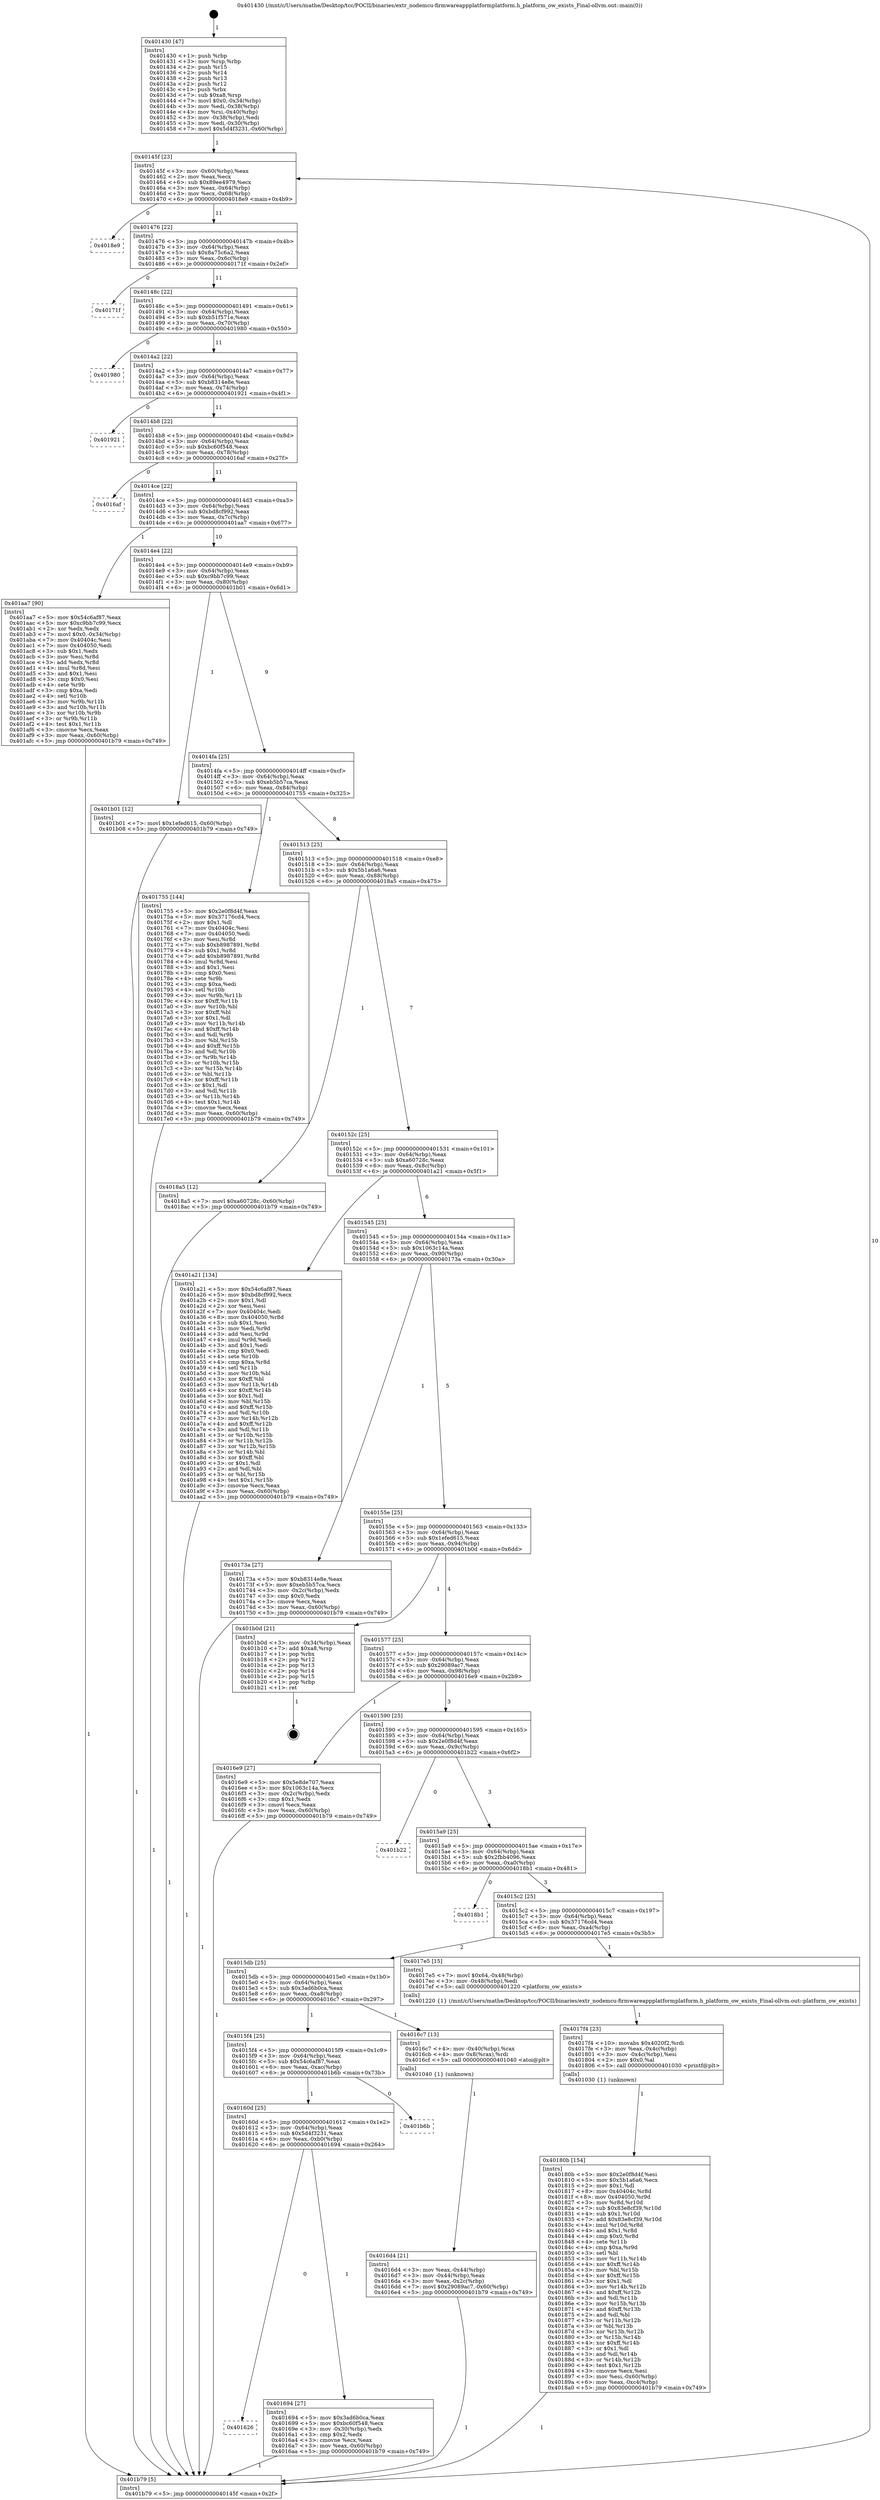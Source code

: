 digraph "0x401430" {
  label = "0x401430 (/mnt/c/Users/mathe/Desktop/tcc/POCII/binaries/extr_nodemcu-firmwareappplatformplatform.h_platform_ow_exists_Final-ollvm.out::main(0))"
  labelloc = "t"
  node[shape=record]

  Entry [label="",width=0.3,height=0.3,shape=circle,fillcolor=black,style=filled]
  "0x40145f" [label="{
     0x40145f [23]\l
     | [instrs]\l
     &nbsp;&nbsp;0x40145f \<+3\>: mov -0x60(%rbp),%eax\l
     &nbsp;&nbsp;0x401462 \<+2\>: mov %eax,%ecx\l
     &nbsp;&nbsp;0x401464 \<+6\>: sub $0x89ee4979,%ecx\l
     &nbsp;&nbsp;0x40146a \<+3\>: mov %eax,-0x64(%rbp)\l
     &nbsp;&nbsp;0x40146d \<+3\>: mov %ecx,-0x68(%rbp)\l
     &nbsp;&nbsp;0x401470 \<+6\>: je 00000000004018e9 \<main+0x4b9\>\l
  }"]
  "0x4018e9" [label="{
     0x4018e9\l
  }", style=dashed]
  "0x401476" [label="{
     0x401476 [22]\l
     | [instrs]\l
     &nbsp;&nbsp;0x401476 \<+5\>: jmp 000000000040147b \<main+0x4b\>\l
     &nbsp;&nbsp;0x40147b \<+3\>: mov -0x64(%rbp),%eax\l
     &nbsp;&nbsp;0x40147e \<+5\>: sub $0x8a75c6a2,%eax\l
     &nbsp;&nbsp;0x401483 \<+3\>: mov %eax,-0x6c(%rbp)\l
     &nbsp;&nbsp;0x401486 \<+6\>: je 000000000040171f \<main+0x2ef\>\l
  }"]
  Exit [label="",width=0.3,height=0.3,shape=circle,fillcolor=black,style=filled,peripheries=2]
  "0x40171f" [label="{
     0x40171f\l
  }", style=dashed]
  "0x40148c" [label="{
     0x40148c [22]\l
     | [instrs]\l
     &nbsp;&nbsp;0x40148c \<+5\>: jmp 0000000000401491 \<main+0x61\>\l
     &nbsp;&nbsp;0x401491 \<+3\>: mov -0x64(%rbp),%eax\l
     &nbsp;&nbsp;0x401494 \<+5\>: sub $0xb51f571e,%eax\l
     &nbsp;&nbsp;0x401499 \<+3\>: mov %eax,-0x70(%rbp)\l
     &nbsp;&nbsp;0x40149c \<+6\>: je 0000000000401980 \<main+0x550\>\l
  }"]
  "0x40180b" [label="{
     0x40180b [154]\l
     | [instrs]\l
     &nbsp;&nbsp;0x40180b \<+5\>: mov $0x2e0f8d4f,%esi\l
     &nbsp;&nbsp;0x401810 \<+5\>: mov $0x5b1a6a6,%ecx\l
     &nbsp;&nbsp;0x401815 \<+2\>: mov $0x1,%dl\l
     &nbsp;&nbsp;0x401817 \<+8\>: mov 0x40404c,%r8d\l
     &nbsp;&nbsp;0x40181f \<+8\>: mov 0x404050,%r9d\l
     &nbsp;&nbsp;0x401827 \<+3\>: mov %r8d,%r10d\l
     &nbsp;&nbsp;0x40182a \<+7\>: sub $0x83e8cf39,%r10d\l
     &nbsp;&nbsp;0x401831 \<+4\>: sub $0x1,%r10d\l
     &nbsp;&nbsp;0x401835 \<+7\>: add $0x83e8cf39,%r10d\l
     &nbsp;&nbsp;0x40183c \<+4\>: imul %r10d,%r8d\l
     &nbsp;&nbsp;0x401840 \<+4\>: and $0x1,%r8d\l
     &nbsp;&nbsp;0x401844 \<+4\>: cmp $0x0,%r8d\l
     &nbsp;&nbsp;0x401848 \<+4\>: sete %r11b\l
     &nbsp;&nbsp;0x40184c \<+4\>: cmp $0xa,%r9d\l
     &nbsp;&nbsp;0x401850 \<+3\>: setl %bl\l
     &nbsp;&nbsp;0x401853 \<+3\>: mov %r11b,%r14b\l
     &nbsp;&nbsp;0x401856 \<+4\>: xor $0xff,%r14b\l
     &nbsp;&nbsp;0x40185a \<+3\>: mov %bl,%r15b\l
     &nbsp;&nbsp;0x40185d \<+4\>: xor $0xff,%r15b\l
     &nbsp;&nbsp;0x401861 \<+3\>: xor $0x1,%dl\l
     &nbsp;&nbsp;0x401864 \<+3\>: mov %r14b,%r12b\l
     &nbsp;&nbsp;0x401867 \<+4\>: and $0xff,%r12b\l
     &nbsp;&nbsp;0x40186b \<+3\>: and %dl,%r11b\l
     &nbsp;&nbsp;0x40186e \<+3\>: mov %r15b,%r13b\l
     &nbsp;&nbsp;0x401871 \<+4\>: and $0xff,%r13b\l
     &nbsp;&nbsp;0x401875 \<+2\>: and %dl,%bl\l
     &nbsp;&nbsp;0x401877 \<+3\>: or %r11b,%r12b\l
     &nbsp;&nbsp;0x40187a \<+3\>: or %bl,%r13b\l
     &nbsp;&nbsp;0x40187d \<+3\>: xor %r13b,%r12b\l
     &nbsp;&nbsp;0x401880 \<+3\>: or %r15b,%r14b\l
     &nbsp;&nbsp;0x401883 \<+4\>: xor $0xff,%r14b\l
     &nbsp;&nbsp;0x401887 \<+3\>: or $0x1,%dl\l
     &nbsp;&nbsp;0x40188a \<+3\>: and %dl,%r14b\l
     &nbsp;&nbsp;0x40188d \<+3\>: or %r14b,%r12b\l
     &nbsp;&nbsp;0x401890 \<+4\>: test $0x1,%r12b\l
     &nbsp;&nbsp;0x401894 \<+3\>: cmovne %ecx,%esi\l
     &nbsp;&nbsp;0x401897 \<+3\>: mov %esi,-0x60(%rbp)\l
     &nbsp;&nbsp;0x40189a \<+6\>: mov %eax,-0xc4(%rbp)\l
     &nbsp;&nbsp;0x4018a0 \<+5\>: jmp 0000000000401b79 \<main+0x749\>\l
  }"]
  "0x401980" [label="{
     0x401980\l
  }", style=dashed]
  "0x4014a2" [label="{
     0x4014a2 [22]\l
     | [instrs]\l
     &nbsp;&nbsp;0x4014a2 \<+5\>: jmp 00000000004014a7 \<main+0x77\>\l
     &nbsp;&nbsp;0x4014a7 \<+3\>: mov -0x64(%rbp),%eax\l
     &nbsp;&nbsp;0x4014aa \<+5\>: sub $0xb8314e8e,%eax\l
     &nbsp;&nbsp;0x4014af \<+3\>: mov %eax,-0x74(%rbp)\l
     &nbsp;&nbsp;0x4014b2 \<+6\>: je 0000000000401921 \<main+0x4f1\>\l
  }"]
  "0x4017f4" [label="{
     0x4017f4 [23]\l
     | [instrs]\l
     &nbsp;&nbsp;0x4017f4 \<+10\>: movabs $0x4020f2,%rdi\l
     &nbsp;&nbsp;0x4017fe \<+3\>: mov %eax,-0x4c(%rbp)\l
     &nbsp;&nbsp;0x401801 \<+3\>: mov -0x4c(%rbp),%esi\l
     &nbsp;&nbsp;0x401804 \<+2\>: mov $0x0,%al\l
     &nbsp;&nbsp;0x401806 \<+5\>: call 0000000000401030 \<printf@plt\>\l
     | [calls]\l
     &nbsp;&nbsp;0x401030 \{1\} (unknown)\l
  }"]
  "0x401921" [label="{
     0x401921\l
  }", style=dashed]
  "0x4014b8" [label="{
     0x4014b8 [22]\l
     | [instrs]\l
     &nbsp;&nbsp;0x4014b8 \<+5\>: jmp 00000000004014bd \<main+0x8d\>\l
     &nbsp;&nbsp;0x4014bd \<+3\>: mov -0x64(%rbp),%eax\l
     &nbsp;&nbsp;0x4014c0 \<+5\>: sub $0xbc60f548,%eax\l
     &nbsp;&nbsp;0x4014c5 \<+3\>: mov %eax,-0x78(%rbp)\l
     &nbsp;&nbsp;0x4014c8 \<+6\>: je 00000000004016af \<main+0x27f\>\l
  }"]
  "0x4016d4" [label="{
     0x4016d4 [21]\l
     | [instrs]\l
     &nbsp;&nbsp;0x4016d4 \<+3\>: mov %eax,-0x44(%rbp)\l
     &nbsp;&nbsp;0x4016d7 \<+3\>: mov -0x44(%rbp),%eax\l
     &nbsp;&nbsp;0x4016da \<+3\>: mov %eax,-0x2c(%rbp)\l
     &nbsp;&nbsp;0x4016dd \<+7\>: movl $0x29089ac7,-0x60(%rbp)\l
     &nbsp;&nbsp;0x4016e4 \<+5\>: jmp 0000000000401b79 \<main+0x749\>\l
  }"]
  "0x4016af" [label="{
     0x4016af\l
  }", style=dashed]
  "0x4014ce" [label="{
     0x4014ce [22]\l
     | [instrs]\l
     &nbsp;&nbsp;0x4014ce \<+5\>: jmp 00000000004014d3 \<main+0xa3\>\l
     &nbsp;&nbsp;0x4014d3 \<+3\>: mov -0x64(%rbp),%eax\l
     &nbsp;&nbsp;0x4014d6 \<+5\>: sub $0xbd8cf992,%eax\l
     &nbsp;&nbsp;0x4014db \<+3\>: mov %eax,-0x7c(%rbp)\l
     &nbsp;&nbsp;0x4014de \<+6\>: je 0000000000401aa7 \<main+0x677\>\l
  }"]
  "0x401430" [label="{
     0x401430 [47]\l
     | [instrs]\l
     &nbsp;&nbsp;0x401430 \<+1\>: push %rbp\l
     &nbsp;&nbsp;0x401431 \<+3\>: mov %rsp,%rbp\l
     &nbsp;&nbsp;0x401434 \<+2\>: push %r15\l
     &nbsp;&nbsp;0x401436 \<+2\>: push %r14\l
     &nbsp;&nbsp;0x401438 \<+2\>: push %r13\l
     &nbsp;&nbsp;0x40143a \<+2\>: push %r12\l
     &nbsp;&nbsp;0x40143c \<+1\>: push %rbx\l
     &nbsp;&nbsp;0x40143d \<+7\>: sub $0xa8,%rsp\l
     &nbsp;&nbsp;0x401444 \<+7\>: movl $0x0,-0x34(%rbp)\l
     &nbsp;&nbsp;0x40144b \<+3\>: mov %edi,-0x38(%rbp)\l
     &nbsp;&nbsp;0x40144e \<+4\>: mov %rsi,-0x40(%rbp)\l
     &nbsp;&nbsp;0x401452 \<+3\>: mov -0x38(%rbp),%edi\l
     &nbsp;&nbsp;0x401455 \<+3\>: mov %edi,-0x30(%rbp)\l
     &nbsp;&nbsp;0x401458 \<+7\>: movl $0x5d4f3231,-0x60(%rbp)\l
  }"]
  "0x401aa7" [label="{
     0x401aa7 [90]\l
     | [instrs]\l
     &nbsp;&nbsp;0x401aa7 \<+5\>: mov $0x54c6af87,%eax\l
     &nbsp;&nbsp;0x401aac \<+5\>: mov $0xc9bb7c99,%ecx\l
     &nbsp;&nbsp;0x401ab1 \<+2\>: xor %edx,%edx\l
     &nbsp;&nbsp;0x401ab3 \<+7\>: movl $0x0,-0x34(%rbp)\l
     &nbsp;&nbsp;0x401aba \<+7\>: mov 0x40404c,%esi\l
     &nbsp;&nbsp;0x401ac1 \<+7\>: mov 0x404050,%edi\l
     &nbsp;&nbsp;0x401ac8 \<+3\>: sub $0x1,%edx\l
     &nbsp;&nbsp;0x401acb \<+3\>: mov %esi,%r8d\l
     &nbsp;&nbsp;0x401ace \<+3\>: add %edx,%r8d\l
     &nbsp;&nbsp;0x401ad1 \<+4\>: imul %r8d,%esi\l
     &nbsp;&nbsp;0x401ad5 \<+3\>: and $0x1,%esi\l
     &nbsp;&nbsp;0x401ad8 \<+3\>: cmp $0x0,%esi\l
     &nbsp;&nbsp;0x401adb \<+4\>: sete %r9b\l
     &nbsp;&nbsp;0x401adf \<+3\>: cmp $0xa,%edi\l
     &nbsp;&nbsp;0x401ae2 \<+4\>: setl %r10b\l
     &nbsp;&nbsp;0x401ae6 \<+3\>: mov %r9b,%r11b\l
     &nbsp;&nbsp;0x401ae9 \<+3\>: and %r10b,%r11b\l
     &nbsp;&nbsp;0x401aec \<+3\>: xor %r10b,%r9b\l
     &nbsp;&nbsp;0x401aef \<+3\>: or %r9b,%r11b\l
     &nbsp;&nbsp;0x401af2 \<+4\>: test $0x1,%r11b\l
     &nbsp;&nbsp;0x401af6 \<+3\>: cmovne %ecx,%eax\l
     &nbsp;&nbsp;0x401af9 \<+3\>: mov %eax,-0x60(%rbp)\l
     &nbsp;&nbsp;0x401afc \<+5\>: jmp 0000000000401b79 \<main+0x749\>\l
  }"]
  "0x4014e4" [label="{
     0x4014e4 [22]\l
     | [instrs]\l
     &nbsp;&nbsp;0x4014e4 \<+5\>: jmp 00000000004014e9 \<main+0xb9\>\l
     &nbsp;&nbsp;0x4014e9 \<+3\>: mov -0x64(%rbp),%eax\l
     &nbsp;&nbsp;0x4014ec \<+5\>: sub $0xc9bb7c99,%eax\l
     &nbsp;&nbsp;0x4014f1 \<+3\>: mov %eax,-0x80(%rbp)\l
     &nbsp;&nbsp;0x4014f4 \<+6\>: je 0000000000401b01 \<main+0x6d1\>\l
  }"]
  "0x401b79" [label="{
     0x401b79 [5]\l
     | [instrs]\l
     &nbsp;&nbsp;0x401b79 \<+5\>: jmp 000000000040145f \<main+0x2f\>\l
  }"]
  "0x401b01" [label="{
     0x401b01 [12]\l
     | [instrs]\l
     &nbsp;&nbsp;0x401b01 \<+7\>: movl $0x1efed615,-0x60(%rbp)\l
     &nbsp;&nbsp;0x401b08 \<+5\>: jmp 0000000000401b79 \<main+0x749\>\l
  }"]
  "0x4014fa" [label="{
     0x4014fa [25]\l
     | [instrs]\l
     &nbsp;&nbsp;0x4014fa \<+5\>: jmp 00000000004014ff \<main+0xcf\>\l
     &nbsp;&nbsp;0x4014ff \<+3\>: mov -0x64(%rbp),%eax\l
     &nbsp;&nbsp;0x401502 \<+5\>: sub $0xeb5b57ca,%eax\l
     &nbsp;&nbsp;0x401507 \<+6\>: mov %eax,-0x84(%rbp)\l
     &nbsp;&nbsp;0x40150d \<+6\>: je 0000000000401755 \<main+0x325\>\l
  }"]
  "0x401626" [label="{
     0x401626\l
  }", style=dashed]
  "0x401755" [label="{
     0x401755 [144]\l
     | [instrs]\l
     &nbsp;&nbsp;0x401755 \<+5\>: mov $0x2e0f8d4f,%eax\l
     &nbsp;&nbsp;0x40175a \<+5\>: mov $0x37176cd4,%ecx\l
     &nbsp;&nbsp;0x40175f \<+2\>: mov $0x1,%dl\l
     &nbsp;&nbsp;0x401761 \<+7\>: mov 0x40404c,%esi\l
     &nbsp;&nbsp;0x401768 \<+7\>: mov 0x404050,%edi\l
     &nbsp;&nbsp;0x40176f \<+3\>: mov %esi,%r8d\l
     &nbsp;&nbsp;0x401772 \<+7\>: sub $0xb8987891,%r8d\l
     &nbsp;&nbsp;0x401779 \<+4\>: sub $0x1,%r8d\l
     &nbsp;&nbsp;0x40177d \<+7\>: add $0xb8987891,%r8d\l
     &nbsp;&nbsp;0x401784 \<+4\>: imul %r8d,%esi\l
     &nbsp;&nbsp;0x401788 \<+3\>: and $0x1,%esi\l
     &nbsp;&nbsp;0x40178b \<+3\>: cmp $0x0,%esi\l
     &nbsp;&nbsp;0x40178e \<+4\>: sete %r9b\l
     &nbsp;&nbsp;0x401792 \<+3\>: cmp $0xa,%edi\l
     &nbsp;&nbsp;0x401795 \<+4\>: setl %r10b\l
     &nbsp;&nbsp;0x401799 \<+3\>: mov %r9b,%r11b\l
     &nbsp;&nbsp;0x40179c \<+4\>: xor $0xff,%r11b\l
     &nbsp;&nbsp;0x4017a0 \<+3\>: mov %r10b,%bl\l
     &nbsp;&nbsp;0x4017a3 \<+3\>: xor $0xff,%bl\l
     &nbsp;&nbsp;0x4017a6 \<+3\>: xor $0x1,%dl\l
     &nbsp;&nbsp;0x4017a9 \<+3\>: mov %r11b,%r14b\l
     &nbsp;&nbsp;0x4017ac \<+4\>: and $0xff,%r14b\l
     &nbsp;&nbsp;0x4017b0 \<+3\>: and %dl,%r9b\l
     &nbsp;&nbsp;0x4017b3 \<+3\>: mov %bl,%r15b\l
     &nbsp;&nbsp;0x4017b6 \<+4\>: and $0xff,%r15b\l
     &nbsp;&nbsp;0x4017ba \<+3\>: and %dl,%r10b\l
     &nbsp;&nbsp;0x4017bd \<+3\>: or %r9b,%r14b\l
     &nbsp;&nbsp;0x4017c0 \<+3\>: or %r10b,%r15b\l
     &nbsp;&nbsp;0x4017c3 \<+3\>: xor %r15b,%r14b\l
     &nbsp;&nbsp;0x4017c6 \<+3\>: or %bl,%r11b\l
     &nbsp;&nbsp;0x4017c9 \<+4\>: xor $0xff,%r11b\l
     &nbsp;&nbsp;0x4017cd \<+3\>: or $0x1,%dl\l
     &nbsp;&nbsp;0x4017d0 \<+3\>: and %dl,%r11b\l
     &nbsp;&nbsp;0x4017d3 \<+3\>: or %r11b,%r14b\l
     &nbsp;&nbsp;0x4017d6 \<+4\>: test $0x1,%r14b\l
     &nbsp;&nbsp;0x4017da \<+3\>: cmovne %ecx,%eax\l
     &nbsp;&nbsp;0x4017dd \<+3\>: mov %eax,-0x60(%rbp)\l
     &nbsp;&nbsp;0x4017e0 \<+5\>: jmp 0000000000401b79 \<main+0x749\>\l
  }"]
  "0x401513" [label="{
     0x401513 [25]\l
     | [instrs]\l
     &nbsp;&nbsp;0x401513 \<+5\>: jmp 0000000000401518 \<main+0xe8\>\l
     &nbsp;&nbsp;0x401518 \<+3\>: mov -0x64(%rbp),%eax\l
     &nbsp;&nbsp;0x40151b \<+5\>: sub $0x5b1a6a6,%eax\l
     &nbsp;&nbsp;0x401520 \<+6\>: mov %eax,-0x88(%rbp)\l
     &nbsp;&nbsp;0x401526 \<+6\>: je 00000000004018a5 \<main+0x475\>\l
  }"]
  "0x401694" [label="{
     0x401694 [27]\l
     | [instrs]\l
     &nbsp;&nbsp;0x401694 \<+5\>: mov $0x3ad6b0ca,%eax\l
     &nbsp;&nbsp;0x401699 \<+5\>: mov $0xbc60f548,%ecx\l
     &nbsp;&nbsp;0x40169e \<+3\>: mov -0x30(%rbp),%edx\l
     &nbsp;&nbsp;0x4016a1 \<+3\>: cmp $0x2,%edx\l
     &nbsp;&nbsp;0x4016a4 \<+3\>: cmovne %ecx,%eax\l
     &nbsp;&nbsp;0x4016a7 \<+3\>: mov %eax,-0x60(%rbp)\l
     &nbsp;&nbsp;0x4016aa \<+5\>: jmp 0000000000401b79 \<main+0x749\>\l
  }"]
  "0x4018a5" [label="{
     0x4018a5 [12]\l
     | [instrs]\l
     &nbsp;&nbsp;0x4018a5 \<+7\>: movl $0xa60728c,-0x60(%rbp)\l
     &nbsp;&nbsp;0x4018ac \<+5\>: jmp 0000000000401b79 \<main+0x749\>\l
  }"]
  "0x40152c" [label="{
     0x40152c [25]\l
     | [instrs]\l
     &nbsp;&nbsp;0x40152c \<+5\>: jmp 0000000000401531 \<main+0x101\>\l
     &nbsp;&nbsp;0x401531 \<+3\>: mov -0x64(%rbp),%eax\l
     &nbsp;&nbsp;0x401534 \<+5\>: sub $0xa60728c,%eax\l
     &nbsp;&nbsp;0x401539 \<+6\>: mov %eax,-0x8c(%rbp)\l
     &nbsp;&nbsp;0x40153f \<+6\>: je 0000000000401a21 \<main+0x5f1\>\l
  }"]
  "0x40160d" [label="{
     0x40160d [25]\l
     | [instrs]\l
     &nbsp;&nbsp;0x40160d \<+5\>: jmp 0000000000401612 \<main+0x1e2\>\l
     &nbsp;&nbsp;0x401612 \<+3\>: mov -0x64(%rbp),%eax\l
     &nbsp;&nbsp;0x401615 \<+5\>: sub $0x5d4f3231,%eax\l
     &nbsp;&nbsp;0x40161a \<+6\>: mov %eax,-0xb0(%rbp)\l
     &nbsp;&nbsp;0x401620 \<+6\>: je 0000000000401694 \<main+0x264\>\l
  }"]
  "0x401a21" [label="{
     0x401a21 [134]\l
     | [instrs]\l
     &nbsp;&nbsp;0x401a21 \<+5\>: mov $0x54c6af87,%eax\l
     &nbsp;&nbsp;0x401a26 \<+5\>: mov $0xbd8cf992,%ecx\l
     &nbsp;&nbsp;0x401a2b \<+2\>: mov $0x1,%dl\l
     &nbsp;&nbsp;0x401a2d \<+2\>: xor %esi,%esi\l
     &nbsp;&nbsp;0x401a2f \<+7\>: mov 0x40404c,%edi\l
     &nbsp;&nbsp;0x401a36 \<+8\>: mov 0x404050,%r8d\l
     &nbsp;&nbsp;0x401a3e \<+3\>: sub $0x1,%esi\l
     &nbsp;&nbsp;0x401a41 \<+3\>: mov %edi,%r9d\l
     &nbsp;&nbsp;0x401a44 \<+3\>: add %esi,%r9d\l
     &nbsp;&nbsp;0x401a47 \<+4\>: imul %r9d,%edi\l
     &nbsp;&nbsp;0x401a4b \<+3\>: and $0x1,%edi\l
     &nbsp;&nbsp;0x401a4e \<+3\>: cmp $0x0,%edi\l
     &nbsp;&nbsp;0x401a51 \<+4\>: sete %r10b\l
     &nbsp;&nbsp;0x401a55 \<+4\>: cmp $0xa,%r8d\l
     &nbsp;&nbsp;0x401a59 \<+4\>: setl %r11b\l
     &nbsp;&nbsp;0x401a5d \<+3\>: mov %r10b,%bl\l
     &nbsp;&nbsp;0x401a60 \<+3\>: xor $0xff,%bl\l
     &nbsp;&nbsp;0x401a63 \<+3\>: mov %r11b,%r14b\l
     &nbsp;&nbsp;0x401a66 \<+4\>: xor $0xff,%r14b\l
     &nbsp;&nbsp;0x401a6a \<+3\>: xor $0x1,%dl\l
     &nbsp;&nbsp;0x401a6d \<+3\>: mov %bl,%r15b\l
     &nbsp;&nbsp;0x401a70 \<+4\>: and $0xff,%r15b\l
     &nbsp;&nbsp;0x401a74 \<+3\>: and %dl,%r10b\l
     &nbsp;&nbsp;0x401a77 \<+3\>: mov %r14b,%r12b\l
     &nbsp;&nbsp;0x401a7a \<+4\>: and $0xff,%r12b\l
     &nbsp;&nbsp;0x401a7e \<+3\>: and %dl,%r11b\l
     &nbsp;&nbsp;0x401a81 \<+3\>: or %r10b,%r15b\l
     &nbsp;&nbsp;0x401a84 \<+3\>: or %r11b,%r12b\l
     &nbsp;&nbsp;0x401a87 \<+3\>: xor %r12b,%r15b\l
     &nbsp;&nbsp;0x401a8a \<+3\>: or %r14b,%bl\l
     &nbsp;&nbsp;0x401a8d \<+3\>: xor $0xff,%bl\l
     &nbsp;&nbsp;0x401a90 \<+3\>: or $0x1,%dl\l
     &nbsp;&nbsp;0x401a93 \<+2\>: and %dl,%bl\l
     &nbsp;&nbsp;0x401a95 \<+3\>: or %bl,%r15b\l
     &nbsp;&nbsp;0x401a98 \<+4\>: test $0x1,%r15b\l
     &nbsp;&nbsp;0x401a9c \<+3\>: cmovne %ecx,%eax\l
     &nbsp;&nbsp;0x401a9f \<+3\>: mov %eax,-0x60(%rbp)\l
     &nbsp;&nbsp;0x401aa2 \<+5\>: jmp 0000000000401b79 \<main+0x749\>\l
  }"]
  "0x401545" [label="{
     0x401545 [25]\l
     | [instrs]\l
     &nbsp;&nbsp;0x401545 \<+5\>: jmp 000000000040154a \<main+0x11a\>\l
     &nbsp;&nbsp;0x40154a \<+3\>: mov -0x64(%rbp),%eax\l
     &nbsp;&nbsp;0x40154d \<+5\>: sub $0x1063c14a,%eax\l
     &nbsp;&nbsp;0x401552 \<+6\>: mov %eax,-0x90(%rbp)\l
     &nbsp;&nbsp;0x401558 \<+6\>: je 000000000040173a \<main+0x30a\>\l
  }"]
  "0x401b6b" [label="{
     0x401b6b\l
  }", style=dashed]
  "0x40173a" [label="{
     0x40173a [27]\l
     | [instrs]\l
     &nbsp;&nbsp;0x40173a \<+5\>: mov $0xb8314e8e,%eax\l
     &nbsp;&nbsp;0x40173f \<+5\>: mov $0xeb5b57ca,%ecx\l
     &nbsp;&nbsp;0x401744 \<+3\>: mov -0x2c(%rbp),%edx\l
     &nbsp;&nbsp;0x401747 \<+3\>: cmp $0x0,%edx\l
     &nbsp;&nbsp;0x40174a \<+3\>: cmove %ecx,%eax\l
     &nbsp;&nbsp;0x40174d \<+3\>: mov %eax,-0x60(%rbp)\l
     &nbsp;&nbsp;0x401750 \<+5\>: jmp 0000000000401b79 \<main+0x749\>\l
  }"]
  "0x40155e" [label="{
     0x40155e [25]\l
     | [instrs]\l
     &nbsp;&nbsp;0x40155e \<+5\>: jmp 0000000000401563 \<main+0x133\>\l
     &nbsp;&nbsp;0x401563 \<+3\>: mov -0x64(%rbp),%eax\l
     &nbsp;&nbsp;0x401566 \<+5\>: sub $0x1efed615,%eax\l
     &nbsp;&nbsp;0x40156b \<+6\>: mov %eax,-0x94(%rbp)\l
     &nbsp;&nbsp;0x401571 \<+6\>: je 0000000000401b0d \<main+0x6dd\>\l
  }"]
  "0x4015f4" [label="{
     0x4015f4 [25]\l
     | [instrs]\l
     &nbsp;&nbsp;0x4015f4 \<+5\>: jmp 00000000004015f9 \<main+0x1c9\>\l
     &nbsp;&nbsp;0x4015f9 \<+3\>: mov -0x64(%rbp),%eax\l
     &nbsp;&nbsp;0x4015fc \<+5\>: sub $0x54c6af87,%eax\l
     &nbsp;&nbsp;0x401601 \<+6\>: mov %eax,-0xac(%rbp)\l
     &nbsp;&nbsp;0x401607 \<+6\>: je 0000000000401b6b \<main+0x73b\>\l
  }"]
  "0x401b0d" [label="{
     0x401b0d [21]\l
     | [instrs]\l
     &nbsp;&nbsp;0x401b0d \<+3\>: mov -0x34(%rbp),%eax\l
     &nbsp;&nbsp;0x401b10 \<+7\>: add $0xa8,%rsp\l
     &nbsp;&nbsp;0x401b17 \<+1\>: pop %rbx\l
     &nbsp;&nbsp;0x401b18 \<+2\>: pop %r12\l
     &nbsp;&nbsp;0x401b1a \<+2\>: pop %r13\l
     &nbsp;&nbsp;0x401b1c \<+2\>: pop %r14\l
     &nbsp;&nbsp;0x401b1e \<+2\>: pop %r15\l
     &nbsp;&nbsp;0x401b20 \<+1\>: pop %rbp\l
     &nbsp;&nbsp;0x401b21 \<+1\>: ret\l
  }"]
  "0x401577" [label="{
     0x401577 [25]\l
     | [instrs]\l
     &nbsp;&nbsp;0x401577 \<+5\>: jmp 000000000040157c \<main+0x14c\>\l
     &nbsp;&nbsp;0x40157c \<+3\>: mov -0x64(%rbp),%eax\l
     &nbsp;&nbsp;0x40157f \<+5\>: sub $0x29089ac7,%eax\l
     &nbsp;&nbsp;0x401584 \<+6\>: mov %eax,-0x98(%rbp)\l
     &nbsp;&nbsp;0x40158a \<+6\>: je 00000000004016e9 \<main+0x2b9\>\l
  }"]
  "0x4016c7" [label="{
     0x4016c7 [13]\l
     | [instrs]\l
     &nbsp;&nbsp;0x4016c7 \<+4\>: mov -0x40(%rbp),%rax\l
     &nbsp;&nbsp;0x4016cb \<+4\>: mov 0x8(%rax),%rdi\l
     &nbsp;&nbsp;0x4016cf \<+5\>: call 0000000000401040 \<atoi@plt\>\l
     | [calls]\l
     &nbsp;&nbsp;0x401040 \{1\} (unknown)\l
  }"]
  "0x4016e9" [label="{
     0x4016e9 [27]\l
     | [instrs]\l
     &nbsp;&nbsp;0x4016e9 \<+5\>: mov $0x5e8de707,%eax\l
     &nbsp;&nbsp;0x4016ee \<+5\>: mov $0x1063c14a,%ecx\l
     &nbsp;&nbsp;0x4016f3 \<+3\>: mov -0x2c(%rbp),%edx\l
     &nbsp;&nbsp;0x4016f6 \<+3\>: cmp $0x1,%edx\l
     &nbsp;&nbsp;0x4016f9 \<+3\>: cmovl %ecx,%eax\l
     &nbsp;&nbsp;0x4016fc \<+3\>: mov %eax,-0x60(%rbp)\l
     &nbsp;&nbsp;0x4016ff \<+5\>: jmp 0000000000401b79 \<main+0x749\>\l
  }"]
  "0x401590" [label="{
     0x401590 [25]\l
     | [instrs]\l
     &nbsp;&nbsp;0x401590 \<+5\>: jmp 0000000000401595 \<main+0x165\>\l
     &nbsp;&nbsp;0x401595 \<+3\>: mov -0x64(%rbp),%eax\l
     &nbsp;&nbsp;0x401598 \<+5\>: sub $0x2e0f8d4f,%eax\l
     &nbsp;&nbsp;0x40159d \<+6\>: mov %eax,-0x9c(%rbp)\l
     &nbsp;&nbsp;0x4015a3 \<+6\>: je 0000000000401b22 \<main+0x6f2\>\l
  }"]
  "0x4015db" [label="{
     0x4015db [25]\l
     | [instrs]\l
     &nbsp;&nbsp;0x4015db \<+5\>: jmp 00000000004015e0 \<main+0x1b0\>\l
     &nbsp;&nbsp;0x4015e0 \<+3\>: mov -0x64(%rbp),%eax\l
     &nbsp;&nbsp;0x4015e3 \<+5\>: sub $0x3ad6b0ca,%eax\l
     &nbsp;&nbsp;0x4015e8 \<+6\>: mov %eax,-0xa8(%rbp)\l
     &nbsp;&nbsp;0x4015ee \<+6\>: je 00000000004016c7 \<main+0x297\>\l
  }"]
  "0x401b22" [label="{
     0x401b22\l
  }", style=dashed]
  "0x4015a9" [label="{
     0x4015a9 [25]\l
     | [instrs]\l
     &nbsp;&nbsp;0x4015a9 \<+5\>: jmp 00000000004015ae \<main+0x17e\>\l
     &nbsp;&nbsp;0x4015ae \<+3\>: mov -0x64(%rbp),%eax\l
     &nbsp;&nbsp;0x4015b1 \<+5\>: sub $0x2fbb4096,%eax\l
     &nbsp;&nbsp;0x4015b6 \<+6\>: mov %eax,-0xa0(%rbp)\l
     &nbsp;&nbsp;0x4015bc \<+6\>: je 00000000004018b1 \<main+0x481\>\l
  }"]
  "0x4017e5" [label="{
     0x4017e5 [15]\l
     | [instrs]\l
     &nbsp;&nbsp;0x4017e5 \<+7\>: movl $0x64,-0x48(%rbp)\l
     &nbsp;&nbsp;0x4017ec \<+3\>: mov -0x48(%rbp),%edi\l
     &nbsp;&nbsp;0x4017ef \<+5\>: call 0000000000401220 \<platform_ow_exists\>\l
     | [calls]\l
     &nbsp;&nbsp;0x401220 \{1\} (/mnt/c/Users/mathe/Desktop/tcc/POCII/binaries/extr_nodemcu-firmwareappplatformplatform.h_platform_ow_exists_Final-ollvm.out::platform_ow_exists)\l
  }"]
  "0x4018b1" [label="{
     0x4018b1\l
  }", style=dashed]
  "0x4015c2" [label="{
     0x4015c2 [25]\l
     | [instrs]\l
     &nbsp;&nbsp;0x4015c2 \<+5\>: jmp 00000000004015c7 \<main+0x197\>\l
     &nbsp;&nbsp;0x4015c7 \<+3\>: mov -0x64(%rbp),%eax\l
     &nbsp;&nbsp;0x4015ca \<+5\>: sub $0x37176cd4,%eax\l
     &nbsp;&nbsp;0x4015cf \<+6\>: mov %eax,-0xa4(%rbp)\l
     &nbsp;&nbsp;0x4015d5 \<+6\>: je 00000000004017e5 \<main+0x3b5\>\l
  }"]
  Entry -> "0x401430" [label=" 1"]
  "0x40145f" -> "0x4018e9" [label=" 0"]
  "0x40145f" -> "0x401476" [label=" 11"]
  "0x401b0d" -> Exit [label=" 1"]
  "0x401476" -> "0x40171f" [label=" 0"]
  "0x401476" -> "0x40148c" [label=" 11"]
  "0x401b01" -> "0x401b79" [label=" 1"]
  "0x40148c" -> "0x401980" [label=" 0"]
  "0x40148c" -> "0x4014a2" [label=" 11"]
  "0x401aa7" -> "0x401b79" [label=" 1"]
  "0x4014a2" -> "0x401921" [label=" 0"]
  "0x4014a2" -> "0x4014b8" [label=" 11"]
  "0x401a21" -> "0x401b79" [label=" 1"]
  "0x4014b8" -> "0x4016af" [label=" 0"]
  "0x4014b8" -> "0x4014ce" [label=" 11"]
  "0x4018a5" -> "0x401b79" [label=" 1"]
  "0x4014ce" -> "0x401aa7" [label=" 1"]
  "0x4014ce" -> "0x4014e4" [label=" 10"]
  "0x40180b" -> "0x401b79" [label=" 1"]
  "0x4014e4" -> "0x401b01" [label=" 1"]
  "0x4014e4" -> "0x4014fa" [label=" 9"]
  "0x4017f4" -> "0x40180b" [label=" 1"]
  "0x4014fa" -> "0x401755" [label=" 1"]
  "0x4014fa" -> "0x401513" [label=" 8"]
  "0x4017e5" -> "0x4017f4" [label=" 1"]
  "0x401513" -> "0x4018a5" [label=" 1"]
  "0x401513" -> "0x40152c" [label=" 7"]
  "0x401755" -> "0x401b79" [label=" 1"]
  "0x40152c" -> "0x401a21" [label=" 1"]
  "0x40152c" -> "0x401545" [label=" 6"]
  "0x4016e9" -> "0x401b79" [label=" 1"]
  "0x401545" -> "0x40173a" [label=" 1"]
  "0x401545" -> "0x40155e" [label=" 5"]
  "0x4016d4" -> "0x401b79" [label=" 1"]
  "0x40155e" -> "0x401b0d" [label=" 1"]
  "0x40155e" -> "0x401577" [label=" 4"]
  "0x401b79" -> "0x40145f" [label=" 10"]
  "0x401577" -> "0x4016e9" [label=" 1"]
  "0x401577" -> "0x401590" [label=" 3"]
  "0x401430" -> "0x40145f" [label=" 1"]
  "0x401590" -> "0x401b22" [label=" 0"]
  "0x401590" -> "0x4015a9" [label=" 3"]
  "0x40160d" -> "0x401626" [label=" 0"]
  "0x4015a9" -> "0x4018b1" [label=" 0"]
  "0x4015a9" -> "0x4015c2" [label=" 3"]
  "0x40160d" -> "0x401694" [label=" 1"]
  "0x4015c2" -> "0x4017e5" [label=" 1"]
  "0x4015c2" -> "0x4015db" [label=" 2"]
  "0x401694" -> "0x401b79" [label=" 1"]
  "0x4015db" -> "0x4016c7" [label=" 1"]
  "0x4015db" -> "0x4015f4" [label=" 1"]
  "0x4016c7" -> "0x4016d4" [label=" 1"]
  "0x4015f4" -> "0x401b6b" [label=" 0"]
  "0x4015f4" -> "0x40160d" [label=" 1"]
  "0x40173a" -> "0x401b79" [label=" 1"]
}
